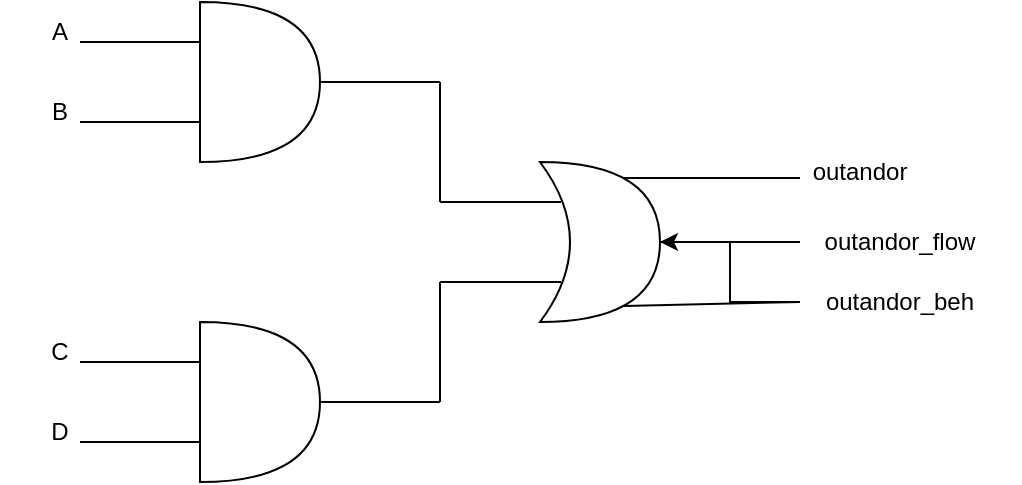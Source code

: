 <mxfile version="21.6.6" type="github">
  <diagram name="Seite-1" id="VV3rTzOq1o3PHIe0Xxug">
    <mxGraphModel dx="1050" dy="523" grid="1" gridSize="10" guides="1" tooltips="1" connect="1" arrows="1" fold="1" page="1" pageScale="1" pageWidth="827" pageHeight="1169" math="0" shadow="0">
      <root>
        <mxCell id="0" />
        <mxCell id="1" parent="0" />
        <mxCell id="XKC7XgaISgAMz0dDog50-1" value="" style="shape=or;whiteSpace=wrap;html=1;" vertex="1" parent="1">
          <mxGeometry x="260" y="240" width="60" height="80" as="geometry" />
        </mxCell>
        <mxCell id="XKC7XgaISgAMz0dDog50-2" value="" style="shape=or;whiteSpace=wrap;html=1;" vertex="1" parent="1">
          <mxGeometry x="260" y="80" width="60" height="80" as="geometry" />
        </mxCell>
        <mxCell id="XKC7XgaISgAMz0dDog50-3" value="" style="shape=xor;whiteSpace=wrap;html=1;" vertex="1" parent="1">
          <mxGeometry x="430" y="160" width="60" height="80" as="geometry" />
        </mxCell>
        <mxCell id="XKC7XgaISgAMz0dDog50-4" value="" style="endArrow=none;html=1;rounded=0;entryX=1;entryY=0.5;entryDx=0;entryDy=0;entryPerimeter=0;" edge="1" parent="1" target="XKC7XgaISgAMz0dDog50-1">
          <mxGeometry width="50" height="50" relative="1" as="geometry">
            <mxPoint x="380" y="280" as="sourcePoint" />
            <mxPoint x="440" y="250" as="targetPoint" />
          </mxGeometry>
        </mxCell>
        <mxCell id="XKC7XgaISgAMz0dDog50-5" value="" style="endArrow=none;html=1;rounded=0;entryX=1;entryY=0.5;entryDx=0;entryDy=0;entryPerimeter=0;" edge="1" parent="1" target="XKC7XgaISgAMz0dDog50-2">
          <mxGeometry width="50" height="50" relative="1" as="geometry">
            <mxPoint x="380" y="120" as="sourcePoint" />
            <mxPoint x="440" y="250" as="targetPoint" />
          </mxGeometry>
        </mxCell>
        <mxCell id="XKC7XgaISgAMz0dDog50-6" value="" style="endArrow=none;html=1;rounded=0;entryX=1;entryY=0.5;entryDx=0;entryDy=0;entryPerimeter=0;" edge="1" parent="1" target="XKC7XgaISgAMz0dDog50-3">
          <mxGeometry width="50" height="50" relative="1" as="geometry">
            <mxPoint x="560" y="200" as="sourcePoint" />
            <mxPoint x="440" y="250" as="targetPoint" />
          </mxGeometry>
        </mxCell>
        <mxCell id="XKC7XgaISgAMz0dDog50-7" value="" style="endArrow=none;html=1;rounded=0;entryX=0;entryY=0.75;entryDx=0;entryDy=0;entryPerimeter=0;" edge="1" parent="1" target="XKC7XgaISgAMz0dDog50-1">
          <mxGeometry width="50" height="50" relative="1" as="geometry">
            <mxPoint x="200" y="300" as="sourcePoint" />
            <mxPoint x="440" y="250" as="targetPoint" />
          </mxGeometry>
        </mxCell>
        <mxCell id="XKC7XgaISgAMz0dDog50-8" value="" style="endArrow=none;html=1;rounded=0;entryX=0;entryY=0.25;entryDx=0;entryDy=0;entryPerimeter=0;" edge="1" parent="1" target="XKC7XgaISgAMz0dDog50-1">
          <mxGeometry width="50" height="50" relative="1" as="geometry">
            <mxPoint x="200" y="260" as="sourcePoint" />
            <mxPoint x="440" y="250" as="targetPoint" />
          </mxGeometry>
        </mxCell>
        <mxCell id="XKC7XgaISgAMz0dDog50-9" value="" style="endArrow=none;html=1;rounded=0;entryX=0;entryY=0.75;entryDx=0;entryDy=0;entryPerimeter=0;" edge="1" parent="1" target="XKC7XgaISgAMz0dDog50-2">
          <mxGeometry width="50" height="50" relative="1" as="geometry">
            <mxPoint x="200" y="140" as="sourcePoint" />
            <mxPoint x="440" y="250" as="targetPoint" />
          </mxGeometry>
        </mxCell>
        <mxCell id="XKC7XgaISgAMz0dDog50-10" value="" style="endArrow=none;html=1;rounded=0;entryX=0;entryY=0.25;entryDx=0;entryDy=0;entryPerimeter=0;" edge="1" parent="1" target="XKC7XgaISgAMz0dDog50-2">
          <mxGeometry width="50" height="50" relative="1" as="geometry">
            <mxPoint x="200" y="100" as="sourcePoint" />
            <mxPoint x="440" y="250" as="targetPoint" />
          </mxGeometry>
        </mxCell>
        <mxCell id="XKC7XgaISgAMz0dDog50-11" value="" style="endArrow=none;html=1;rounded=0;" edge="1" parent="1">
          <mxGeometry width="50" height="50" relative="1" as="geometry">
            <mxPoint x="380" y="180" as="sourcePoint" />
            <mxPoint x="380" y="120" as="targetPoint" />
          </mxGeometry>
        </mxCell>
        <mxCell id="XKC7XgaISgAMz0dDog50-12" value="" style="endArrow=none;html=1;rounded=0;" edge="1" parent="1">
          <mxGeometry width="50" height="50" relative="1" as="geometry">
            <mxPoint x="380" y="280" as="sourcePoint" />
            <mxPoint x="380" y="220" as="targetPoint" />
          </mxGeometry>
        </mxCell>
        <mxCell id="XKC7XgaISgAMz0dDog50-13" value="" style="endArrow=none;html=1;rounded=0;entryX=0.175;entryY=0.75;entryDx=0;entryDy=0;entryPerimeter=0;" edge="1" parent="1" target="XKC7XgaISgAMz0dDog50-3">
          <mxGeometry width="50" height="50" relative="1" as="geometry">
            <mxPoint x="380" y="220" as="sourcePoint" />
            <mxPoint x="440" y="250" as="targetPoint" />
          </mxGeometry>
        </mxCell>
        <mxCell id="XKC7XgaISgAMz0dDog50-14" value="" style="endArrow=none;html=1;rounded=0;entryX=0.175;entryY=0.25;entryDx=0;entryDy=0;entryPerimeter=0;" edge="1" parent="1" target="XKC7XgaISgAMz0dDog50-3">
          <mxGeometry width="50" height="50" relative="1" as="geometry">
            <mxPoint x="380" y="180" as="sourcePoint" />
            <mxPoint x="440" y="250" as="targetPoint" />
          </mxGeometry>
        </mxCell>
        <mxCell id="XKC7XgaISgAMz0dDog50-15" value="" style="endArrow=none;html=1;rounded=0;entryX=0.7;entryY=0.9;entryDx=0;entryDy=0;entryPerimeter=0;" edge="1" parent="1" target="XKC7XgaISgAMz0dDog50-3">
          <mxGeometry width="50" height="50" relative="1" as="geometry">
            <mxPoint x="560" y="230" as="sourcePoint" />
            <mxPoint x="440" y="250" as="targetPoint" />
          </mxGeometry>
        </mxCell>
        <mxCell id="XKC7XgaISgAMz0dDog50-16" value="" style="endArrow=none;html=1;rounded=0;entryX=0.7;entryY=0.1;entryDx=0;entryDy=0;entryPerimeter=0;" edge="1" parent="1" target="XKC7XgaISgAMz0dDog50-3">
          <mxGeometry width="50" height="50" relative="1" as="geometry">
            <mxPoint x="560" y="168" as="sourcePoint" />
            <mxPoint x="440" y="250" as="targetPoint" />
          </mxGeometry>
        </mxCell>
        <mxCell id="XKC7XgaISgAMz0dDog50-17" value="A" style="text;html=1;strokeColor=none;fillColor=none;align=center;verticalAlign=middle;whiteSpace=wrap;rounded=0;" vertex="1" parent="1">
          <mxGeometry x="160" y="80" width="60" height="30" as="geometry" />
        </mxCell>
        <mxCell id="XKC7XgaISgAMz0dDog50-18" value="B" style="text;html=1;strokeColor=none;fillColor=none;align=center;verticalAlign=middle;whiteSpace=wrap;rounded=0;" vertex="1" parent="1">
          <mxGeometry x="160" y="120" width="60" height="30" as="geometry" />
        </mxCell>
        <mxCell id="XKC7XgaISgAMz0dDog50-19" value="C" style="text;html=1;strokeColor=none;fillColor=none;align=center;verticalAlign=middle;whiteSpace=wrap;rounded=0;" vertex="1" parent="1">
          <mxGeometry x="160" y="240" width="60" height="30" as="geometry" />
        </mxCell>
        <mxCell id="XKC7XgaISgAMz0dDog50-20" value="D" style="text;html=1;strokeColor=none;fillColor=none;align=center;verticalAlign=middle;whiteSpace=wrap;rounded=0;" vertex="1" parent="1">
          <mxGeometry x="160" y="280" width="60" height="30" as="geometry" />
        </mxCell>
        <mxCell id="XKC7XgaISgAMz0dDog50-21" value="outandor" style="text;html=1;strokeColor=none;fillColor=none;align=center;verticalAlign=middle;whiteSpace=wrap;rounded=0;" vertex="1" parent="1">
          <mxGeometry x="560" y="150" width="60" height="30" as="geometry" />
        </mxCell>
        <mxCell id="XKC7XgaISgAMz0dDog50-22" value="outandor_flow" style="text;html=1;strokeColor=none;fillColor=none;align=center;verticalAlign=middle;whiteSpace=wrap;rounded=0;" vertex="1" parent="1">
          <mxGeometry x="550" y="185" width="120" height="30" as="geometry" />
        </mxCell>
        <mxCell id="XKC7XgaISgAMz0dDog50-24" value="" style="edgeStyle=orthogonalEdgeStyle;rounded=0;orthogonalLoop=1;jettySize=auto;html=1;" edge="1" parent="1" source="XKC7XgaISgAMz0dDog50-23" target="XKC7XgaISgAMz0dDog50-3">
          <mxGeometry relative="1" as="geometry" />
        </mxCell>
        <mxCell id="XKC7XgaISgAMz0dDog50-23" value="outandor_beh" style="text;html=1;strokeColor=none;fillColor=none;align=center;verticalAlign=middle;whiteSpace=wrap;rounded=0;" vertex="1" parent="1">
          <mxGeometry x="560" y="215" width="100" height="30" as="geometry" />
        </mxCell>
      </root>
    </mxGraphModel>
  </diagram>
</mxfile>
